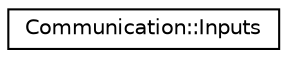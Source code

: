 digraph "Graphical Class Hierarchy"
{
 // LATEX_PDF_SIZE
  edge [fontname="Helvetica",fontsize="10",labelfontname="Helvetica",labelfontsize="10"];
  node [fontname="Helvetica",fontsize="10",shape=record];
  rankdir="LR";
  Node0 [label="Communication::Inputs",height=0.2,width=0.4,color="black", fillcolor="white", style="filled",URL="$structCommunication_1_1Inputs.html",tooltip=" "];
}
